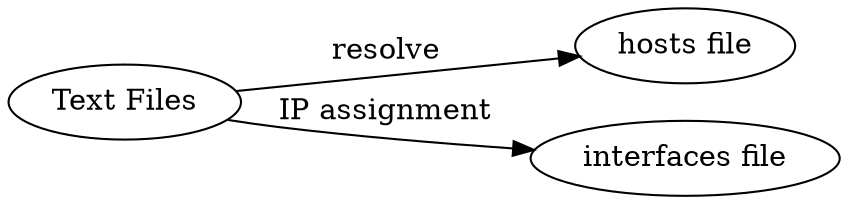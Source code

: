 digraph trees {
  rankdir=LR;
  subgraph opscraft {
    "Text Files"            -> "hosts file"               [label = "resolve"];
    "Text Files"            -> "interfaces file"          [label = "IP assignment"];
  }
}
